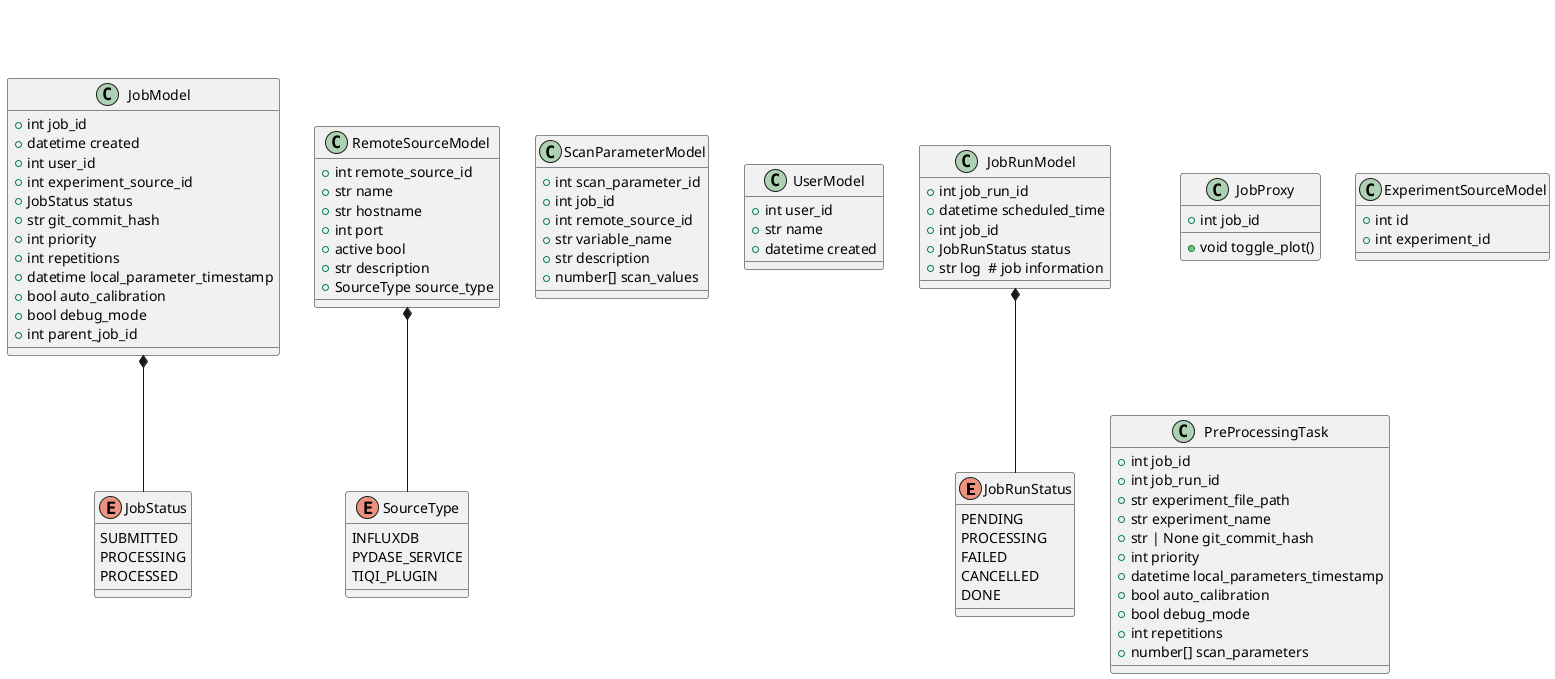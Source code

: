 @startuml

enum JobRunStatus {
    PENDING
    PROCESSING
    FAILED
    CANCELLED
    DONE
}

enum JobStatus {
    SUBMITTED
    PROCESSING
    PROCESSED
}

enum SourceType {
    INFLUXDB
    PYDASE_SERVICE
    TIQI_PLUGIN
}


class JobProxy {
    + int job_id
    + void toggle_plot()
}


class ScanParameterModel {
    + int scan_parameter_id
    + int job_id
    + int remote_source_id
    + str variable_name
    + str description
    + number[] scan_values
}

class RemoteSourceModel {
    + int remote_source_id
    + str name
    + str hostname
    + int port
    + active bool
    + str description
    + SourceType source_type
}

class ExperimentSourceModel {
    + int id
    + int experiment_id
}

class JobModel {
    + int job_id
    + datetime created
    + int user_id
    + int experiment_source_id
    + JobStatus status
    + str git_commit_hash
    + int priority
    + int repetitions
    + datetime local_parameter_timestamp
    + bool auto_calibration
    + bool debug_mode
    + int parent_job_id
}

class UserModel {
    + int user_id
    + str name
    + datetime created
}

class JobRunModel {
    + int job_run_id
    + datetime scheduled_time
    + int job_id
    + JobRunStatus status
    + str log  # job information
}


JobModel -[hidden]r-> RemoteSourceModel
ScanParameterModel -[hidden]l-> RemoteSourceModel
ScanParameterModel -[hidden]> UserModel
UserModel -[hidden]l> JobModel
UserModel -[hidden]r> JobRunModel
JobRunModel *-- JobRunStatus
RemoteSourceModel *-- SourceType
JobModel *-- JobStatus

class PreProcessingTask {
    + int job_id
    + int job_run_id
    + str experiment_file_path
    + str experiment_name
    + str | None git_commit_hash
    + int priority
    + datetime local_parameters_timestamp
    + bool auto_calibration
    + bool debug_mode
    + int repetitions
    + number[] scan_parameters
}

@enduml
' @startuml
'
' enum JobRunStatus {
'     PENDING
'     PROCESSING
'     FAILED
'     CANCELLED
'     DONE
' }
'
' enum JobStatus {
'     SUBMITTED
'     PROCESSING
'     PROCESSED
' }
'
' enum SourceType {
'     INFLUXDB
'     PYDASE_SERVICE
'     TIQI_PLUGIN
' }
'
' enum PostProcessingTaskType {
'     FIT
'     DATA_POINT
' }
'
' class JobProxy {
'     + Job job
'     + JobStatus get_status()
'     + void toggle_show_data()
' }
'
' class ParameterProxy {
'     + ParameterMetadata metadata
'     + Any get_value()
'     + void set_value()
' }
'
'
' class Job {
'     + Experiment experiment
'     + int priority
'     + datetime local_parameter_timestamp
'     + ScanInfo scan_info
'     + int repetitions
' }
'
' class ScanInfo {
'     + ScanParameter[] scan_parameters
'     + bool auto_calibration
' }
'
' class Experiment {
'     + ExperimentSourceModel metadata
'     + str description  # what for?
'     + str git_commit_hash
' }
'
' class ScanParameter {
'     + ParameterMetadata parameter
'     + number[] scan_values
' }
'
' class ParameterMetadata {
'     + str variable_name
'     + RemoteSourceModel source
'     + str description
' }
'
' class ScanParameterModel {
'     + int scan_parameter_id
'     + int job_id
'     + int remote_source_id
'     + str variable_name
'     + str description
'     + number[] scan_values
' }
'
' class RemoteSourceModel {
'     + int remote_source_id
'     + str name
'     + str hostname
'     + int port
'     + active bool
'     + str description
'     + SourceType source_type
' }
'
' class ExperimentSourceModel {
'     + int experiment_source_id
'     + str name
'     + str file_path
' }
'
' class JobModel {
'     + int job_id
'     + datetime created
'     + int user_id
'     + int experiment_source_id
'     + JobStatus status
'     + str git_commit_hash
'     + int priority
'     + int repetitions
'     + datetime local_parameter_timestamp
'     + bool auto_calibration
'     + bool debug_mode
'     + int parent_job_id
' }
'
' class UserModel {
'     + int user_id
'     + str name
'     + datetime created
' }
'
' class JobRunModel {
'     + int job_run_id
'     + datetime scheduled_time
'     + int job_id
'     + JobRunStatus status
'     + str log  # job information
' }
'
'
' JobModel -[hidden]r-> RemoteSourceModel
' ScanParameterModel -[hidden]l-> RemoteSourceModel
' ScanParameterModel -[hidden]> UserModel
' UserModel -[hidden]l> JobModel
' UserModel -[hidden]r> JobRunModel
' JobRunModel --* JobRunStatus
' JobStatus -------* JobModel
'
' class PreProcessingTask {
'     + int job_id
'     + int job_run_id
'     + str experiment_file_path
'     + str experiment_name
'     + str | None git_commit_hash
'     + int priority
'     + datetime local_parameters_timestamp
'     + bool auto_calibration
'     + bool debug_mode
'     + int repetitions
'     + number[] scan_parameters
' }
'
' class HardwareTask {
'     + int job_run_id
'     + Job job
'     + str src_dir
'     + dict json_sequence
'     + dict[str, datetime] generation_timestamps  # keys: param namespace
'     - DataPointId data_point_specifier
'     - Queue processing_worker_data_points_to_process
'     - Queue processing_worker_processed_data_points
'     + void requeue_in_pre_processing_worker()
'     + void mark_done()
' }
' class DataPointId{
'     + tuple identifiers
' }
'
' class ChannelData {
'     --Using lists--
'     + str[] channel_names
'     + float[] data_points
'     --Using dict--
'     + dict[str, float] channel_data
' }
' class Data {
'     + dict[DataPointId, ChannelData] data
'     + PostProcessingTaskType type
' }
' Data *-- ChannelData
' Data *-- DataPointId
' Data *-- PostProcessingTaskType
'
' class PostProcessingTask {
'     + int job_run_id
'     + Job job
'     + str src_dir
'     + Data data
'     + dict[str, datetime] generation_timestamps  # keys: param namespace
'     - Queue processing_worker_data_points_to_process
'     - Queue processing_worker_processed_data_points
'     - Queue hardware_queue  # there is only one, so no need to pass?
'     + void requeue_in_hardware_worker()  # needed?
'     + void requeue_in_pre_processing_worker()
'     + void mark_done()
' }
'
' Job *-- Experiment
' Experiment *-- ExperimentSourceModel
' Job *-- ScanInfo
' ScanInfo *-- "many" ScanParameter
' ScanParameter *-- ParameterMetadata
' ParameterProxy *-- ParameterMetadata
' ParameterMetadata *-- RemoteSourceModel
' RemoteSourceModel *-- SourceType
' HardwareTask *-- Job
' HardwareTask *-- DataPointId
' PostProcessingTask *-- Job
' PostProcessingTask *-- Data
' JobProxy *-- Job
' JobProxy *-- JobStatus
'
' @enduml
